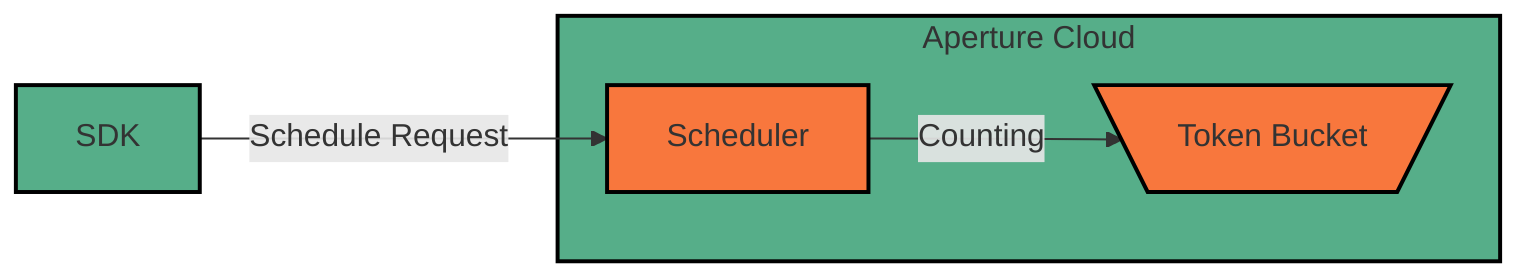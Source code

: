 flowchart LR
classDef Orange fill:#F8773D,stroke:#000000,stroke-width:2px;
classDef Green fill:#56AE89,stroke:#000000,stroke-width:2px;
classDef Red fill:#F13C15,stroke:#000000,stroke-width:1px;
classDef Pink fill:#ffb6c1,stroke:#000000,stroke-width:1px;

TB[\Token Bucket/]
class TB Orange

Scheduler
class Scheduler Orange

SDK
class SDK Green

subgraph Aperture_Cloud ["Aperture Cloud"]
    Scheduler -- "Counting" --> TB
end
class Aperture_Cloud Green

SDK -- "Schedule Request" --> Scheduler